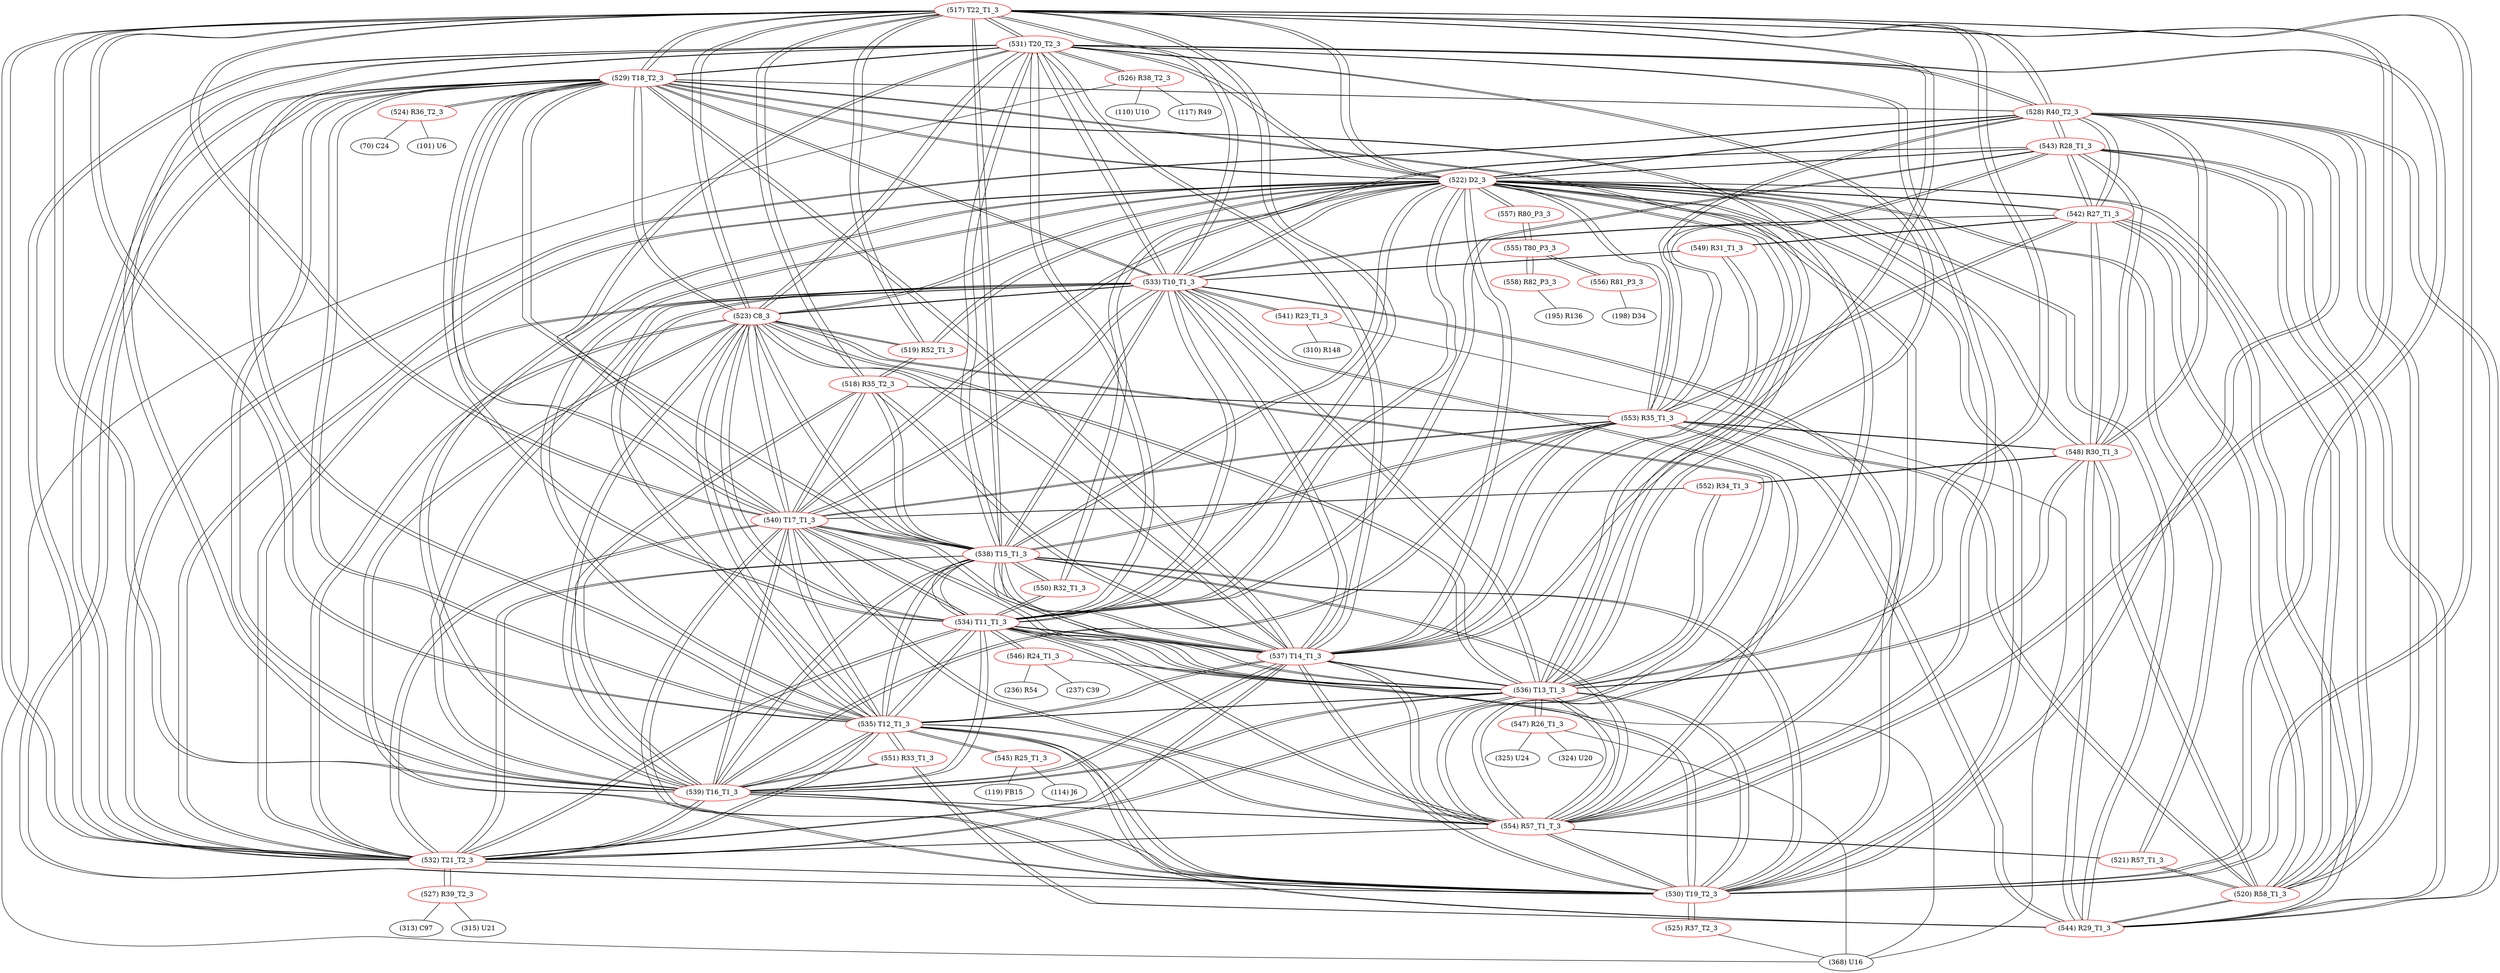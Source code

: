 graph {
	517 [label="(517) T22_T1_3" color=red]
	531 [label="(531) T20_T2_3"]
	529 [label="(529) T18_T2_3"]
	530 [label="(530) T19_T2_3"]
	532 [label="(532) T21_T2_3"]
	554 [label="(554) R57_T1_T_3"]
	522 [label="(522) D2_3"]
	534 [label="(534) T11_T1_3"]
	539 [label="(539) T16_T1_3"]
	540 [label="(540) T17_T1_3"]
	533 [label="(533) T10_T1_3"]
	535 [label="(535) T12_T1_3"]
	536 [label="(536) T13_T1_3"]
	537 [label="(537) T14_T1_3"]
	538 [label="(538) T15_T1_3"]
	523 [label="(523) C8_3"]
	528 [label="(528) R40_T2_3"]
	519 [label="(519) R52_T1_3"]
	518 [label="(518) R35_T2_3"]
	518 [label="(518) R35_T2_3" color=red]
	539 [label="(539) T16_T1_3"]
	538 [label="(538) T15_T1_3"]
	553 [label="(553) R35_T1_3"]
	537 [label="(537) T14_T1_3"]
	540 [label="(540) T17_T1_3"]
	519 [label="(519) R52_T1_3"]
	517 [label="(517) T22_T1_3"]
	519 [label="(519) R52_T1_3" color=red]
	522 [label="(522) D2_3"]
	523 [label="(523) C8_3"]
	518 [label="(518) R35_T2_3"]
	517 [label="(517) T22_T1_3"]
	520 [label="(520) R58_T1_3" color=red]
	521 [label="(521) R57_T1_3"]
	522 [label="(522) D2_3"]
	544 [label="(544) R29_T1_3"]
	553 [label="(553) R35_T1_3"]
	528 [label="(528) R40_T2_3"]
	548 [label="(548) R30_T1_3"]
	542 [label="(542) R27_T1_3"]
	543 [label="(543) R28_T1_3"]
	521 [label="(521) R57_T1_3" color=red]
	520 [label="(520) R58_T1_3"]
	522 [label="(522) D2_3"]
	554 [label="(554) R57_T1_T_3"]
	522 [label="(522) D2_3" color=red]
	531 [label="(531) T20_T2_3"]
	529 [label="(529) T18_T2_3"]
	530 [label="(530) T19_T2_3"]
	532 [label="(532) T21_T2_3"]
	554 [label="(554) R57_T1_T_3"]
	517 [label="(517) T22_T1_3"]
	534 [label="(534) T11_T1_3"]
	539 [label="(539) T16_T1_3"]
	540 [label="(540) T17_T1_3"]
	533 [label="(533) T10_T1_3"]
	535 [label="(535) T12_T1_3"]
	536 [label="(536) T13_T1_3"]
	537 [label="(537) T14_T1_3"]
	538 [label="(538) T15_T1_3"]
	523 [label="(523) C8_3"]
	519 [label="(519) R52_T1_3"]
	520 [label="(520) R58_T1_3"]
	521 [label="(521) R57_T1_3"]
	544 [label="(544) R29_T1_3"]
	553 [label="(553) R35_T1_3"]
	528 [label="(528) R40_T2_3"]
	548 [label="(548) R30_T1_3"]
	542 [label="(542) R27_T1_3"]
	543 [label="(543) R28_T1_3"]
	557 [label="(557) R80_P3_3"]
	523 [label="(523) C8_3" color=red]
	531 [label="(531) T20_T2_3"]
	529 [label="(529) T18_T2_3"]
	530 [label="(530) T19_T2_3"]
	532 [label="(532) T21_T2_3"]
	554 [label="(554) R57_T1_T_3"]
	517 [label="(517) T22_T1_3"]
	522 [label="(522) D2_3"]
	534 [label="(534) T11_T1_3"]
	539 [label="(539) T16_T1_3"]
	540 [label="(540) T17_T1_3"]
	533 [label="(533) T10_T1_3"]
	535 [label="(535) T12_T1_3"]
	536 [label="(536) T13_T1_3"]
	537 [label="(537) T14_T1_3"]
	538 [label="(538) T15_T1_3"]
	519 [label="(519) R52_T1_3"]
	524 [label="(524) R36_T2_3" color=red]
	70 [label="(70) C24"]
	101 [label="(101) U6"]
	529 [label="(529) T18_T2_3"]
	525 [label="(525) R37_T2_3" color=red]
	368 [label="(368) U16"]
	530 [label="(530) T19_T2_3"]
	526 [label="(526) R38_T2_3" color=red]
	117 [label="(117) R49"]
	110 [label="(110) U10"]
	368 [label="(368) U16"]
	531 [label="(531) T20_T2_3"]
	527 [label="(527) R39_T2_3" color=red]
	315 [label="(315) U21"]
	313 [label="(313) C97"]
	532 [label="(532) T21_T2_3"]
	528 [label="(528) R40_T2_3" color=red]
	544 [label="(544) R29_T1_3"]
	553 [label="(553) R35_T1_3"]
	548 [label="(548) R30_T1_3"]
	522 [label="(522) D2_3"]
	520 [label="(520) R58_T1_3"]
	542 [label="(542) R27_T1_3"]
	543 [label="(543) R28_T1_3"]
	517 [label="(517) T22_T1_3"]
	530 [label="(530) T19_T2_3"]
	529 [label="(529) T18_T2_3"]
	532 [label="(532) T21_T2_3"]
	531 [label="(531) T20_T2_3"]
	529 [label="(529) T18_T2_3" color=red]
	531 [label="(531) T20_T2_3"]
	530 [label="(530) T19_T2_3"]
	532 [label="(532) T21_T2_3"]
	554 [label="(554) R57_T1_T_3"]
	517 [label="(517) T22_T1_3"]
	522 [label="(522) D2_3"]
	534 [label="(534) T11_T1_3"]
	539 [label="(539) T16_T1_3"]
	540 [label="(540) T17_T1_3"]
	533 [label="(533) T10_T1_3"]
	535 [label="(535) T12_T1_3"]
	536 [label="(536) T13_T1_3"]
	537 [label="(537) T14_T1_3"]
	538 [label="(538) T15_T1_3"]
	523 [label="(523) C8_3"]
	528 [label="(528) R40_T2_3"]
	524 [label="(524) R36_T2_3"]
	530 [label="(530) T19_T2_3" color=red]
	531 [label="(531) T20_T2_3"]
	529 [label="(529) T18_T2_3"]
	532 [label="(532) T21_T2_3"]
	554 [label="(554) R57_T1_T_3"]
	517 [label="(517) T22_T1_3"]
	522 [label="(522) D2_3"]
	534 [label="(534) T11_T1_3"]
	539 [label="(539) T16_T1_3"]
	540 [label="(540) T17_T1_3"]
	533 [label="(533) T10_T1_3"]
	535 [label="(535) T12_T1_3"]
	536 [label="(536) T13_T1_3"]
	537 [label="(537) T14_T1_3"]
	538 [label="(538) T15_T1_3"]
	523 [label="(523) C8_3"]
	528 [label="(528) R40_T2_3"]
	525 [label="(525) R37_T2_3"]
	531 [label="(531) T20_T2_3" color=red]
	529 [label="(529) T18_T2_3"]
	530 [label="(530) T19_T2_3"]
	532 [label="(532) T21_T2_3"]
	554 [label="(554) R57_T1_T_3"]
	517 [label="(517) T22_T1_3"]
	522 [label="(522) D2_3"]
	534 [label="(534) T11_T1_3"]
	539 [label="(539) T16_T1_3"]
	540 [label="(540) T17_T1_3"]
	533 [label="(533) T10_T1_3"]
	535 [label="(535) T12_T1_3"]
	536 [label="(536) T13_T1_3"]
	537 [label="(537) T14_T1_3"]
	538 [label="(538) T15_T1_3"]
	523 [label="(523) C8_3"]
	528 [label="(528) R40_T2_3"]
	526 [label="(526) R38_T2_3"]
	532 [label="(532) T21_T2_3" color=red]
	531 [label="(531) T20_T2_3"]
	529 [label="(529) T18_T2_3"]
	530 [label="(530) T19_T2_3"]
	554 [label="(554) R57_T1_T_3"]
	517 [label="(517) T22_T1_3"]
	522 [label="(522) D2_3"]
	534 [label="(534) T11_T1_3"]
	539 [label="(539) T16_T1_3"]
	540 [label="(540) T17_T1_3"]
	533 [label="(533) T10_T1_3"]
	535 [label="(535) T12_T1_3"]
	536 [label="(536) T13_T1_3"]
	537 [label="(537) T14_T1_3"]
	538 [label="(538) T15_T1_3"]
	523 [label="(523) C8_3"]
	528 [label="(528) R40_T2_3"]
	527 [label="(527) R39_T2_3"]
	533 [label="(533) T10_T1_3" color=red]
	531 [label="(531) T20_T2_3"]
	529 [label="(529) T18_T2_3"]
	530 [label="(530) T19_T2_3"]
	532 [label="(532) T21_T2_3"]
	554 [label="(554) R57_T1_T_3"]
	517 [label="(517) T22_T1_3"]
	522 [label="(522) D2_3"]
	534 [label="(534) T11_T1_3"]
	539 [label="(539) T16_T1_3"]
	540 [label="(540) T17_T1_3"]
	535 [label="(535) T12_T1_3"]
	536 [label="(536) T13_T1_3"]
	537 [label="(537) T14_T1_3"]
	538 [label="(538) T15_T1_3"]
	523 [label="(523) C8_3"]
	541 [label="(541) R23_T1_3"]
	549 [label="(549) R31_T1_3"]
	542 [label="(542) R27_T1_3"]
	534 [label="(534) T11_T1_3" color=red]
	531 [label="(531) T20_T2_3"]
	529 [label="(529) T18_T2_3"]
	530 [label="(530) T19_T2_3"]
	532 [label="(532) T21_T2_3"]
	554 [label="(554) R57_T1_T_3"]
	517 [label="(517) T22_T1_3"]
	522 [label="(522) D2_3"]
	539 [label="(539) T16_T1_3"]
	540 [label="(540) T17_T1_3"]
	533 [label="(533) T10_T1_3"]
	535 [label="(535) T12_T1_3"]
	536 [label="(536) T13_T1_3"]
	537 [label="(537) T14_T1_3"]
	538 [label="(538) T15_T1_3"]
	523 [label="(523) C8_3"]
	546 [label="(546) R24_T1_3"]
	550 [label="(550) R32_T1_3"]
	543 [label="(543) R28_T1_3"]
	535 [label="(535) T12_T1_3" color=red]
	531 [label="(531) T20_T2_3"]
	529 [label="(529) T18_T2_3"]
	530 [label="(530) T19_T2_3"]
	532 [label="(532) T21_T2_3"]
	554 [label="(554) R57_T1_T_3"]
	517 [label="(517) T22_T1_3"]
	522 [label="(522) D2_3"]
	534 [label="(534) T11_T1_3"]
	539 [label="(539) T16_T1_3"]
	540 [label="(540) T17_T1_3"]
	533 [label="(533) T10_T1_3"]
	536 [label="(536) T13_T1_3"]
	537 [label="(537) T14_T1_3"]
	538 [label="(538) T15_T1_3"]
	523 [label="(523) C8_3"]
	551 [label="(551) R33_T1_3"]
	544 [label="(544) R29_T1_3"]
	545 [label="(545) R25_T1_3"]
	536 [label="(536) T13_T1_3" color=red]
	531 [label="(531) T20_T2_3"]
	529 [label="(529) T18_T2_3"]
	530 [label="(530) T19_T2_3"]
	532 [label="(532) T21_T2_3"]
	554 [label="(554) R57_T1_T_3"]
	517 [label="(517) T22_T1_3"]
	522 [label="(522) D2_3"]
	534 [label="(534) T11_T1_3"]
	539 [label="(539) T16_T1_3"]
	540 [label="(540) T17_T1_3"]
	533 [label="(533) T10_T1_3"]
	535 [label="(535) T12_T1_3"]
	537 [label="(537) T14_T1_3"]
	538 [label="(538) T15_T1_3"]
	523 [label="(523) C8_3"]
	548 [label="(548) R30_T1_3"]
	552 [label="(552) R34_T1_3"]
	547 [label="(547) R26_T1_3"]
	537 [label="(537) T14_T1_3" color=red]
	531 [label="(531) T20_T2_3"]
	529 [label="(529) T18_T2_3"]
	530 [label="(530) T19_T2_3"]
	532 [label="(532) T21_T2_3"]
	554 [label="(554) R57_T1_T_3"]
	517 [label="(517) T22_T1_3"]
	522 [label="(522) D2_3"]
	534 [label="(534) T11_T1_3"]
	539 [label="(539) T16_T1_3"]
	540 [label="(540) T17_T1_3"]
	533 [label="(533) T10_T1_3"]
	535 [label="(535) T12_T1_3"]
	536 [label="(536) T13_T1_3"]
	538 [label="(538) T15_T1_3"]
	523 [label="(523) C8_3"]
	553 [label="(553) R35_T1_3"]
	518 [label="(518) R35_T2_3"]
	549 [label="(549) R31_T1_3"]
	538 [label="(538) T15_T1_3" color=red]
	531 [label="(531) T20_T2_3"]
	529 [label="(529) T18_T2_3"]
	530 [label="(530) T19_T2_3"]
	532 [label="(532) T21_T2_3"]
	554 [label="(554) R57_T1_T_3"]
	517 [label="(517) T22_T1_3"]
	522 [label="(522) D2_3"]
	534 [label="(534) T11_T1_3"]
	539 [label="(539) T16_T1_3"]
	540 [label="(540) T17_T1_3"]
	533 [label="(533) T10_T1_3"]
	535 [label="(535) T12_T1_3"]
	536 [label="(536) T13_T1_3"]
	537 [label="(537) T14_T1_3"]
	523 [label="(523) C8_3"]
	553 [label="(553) R35_T1_3"]
	518 [label="(518) R35_T2_3"]
	550 [label="(550) R32_T1_3"]
	539 [label="(539) T16_T1_3" color=red]
	531 [label="(531) T20_T2_3"]
	529 [label="(529) T18_T2_3"]
	530 [label="(530) T19_T2_3"]
	532 [label="(532) T21_T2_3"]
	554 [label="(554) R57_T1_T_3"]
	517 [label="(517) T22_T1_3"]
	522 [label="(522) D2_3"]
	534 [label="(534) T11_T1_3"]
	540 [label="(540) T17_T1_3"]
	533 [label="(533) T10_T1_3"]
	535 [label="(535) T12_T1_3"]
	536 [label="(536) T13_T1_3"]
	537 [label="(537) T14_T1_3"]
	538 [label="(538) T15_T1_3"]
	523 [label="(523) C8_3"]
	553 [label="(553) R35_T1_3"]
	518 [label="(518) R35_T2_3"]
	551 [label="(551) R33_T1_3"]
	540 [label="(540) T17_T1_3" color=red]
	531 [label="(531) T20_T2_3"]
	529 [label="(529) T18_T2_3"]
	530 [label="(530) T19_T2_3"]
	532 [label="(532) T21_T2_3"]
	554 [label="(554) R57_T1_T_3"]
	517 [label="(517) T22_T1_3"]
	522 [label="(522) D2_3"]
	534 [label="(534) T11_T1_3"]
	539 [label="(539) T16_T1_3"]
	533 [label="(533) T10_T1_3"]
	535 [label="(535) T12_T1_3"]
	536 [label="(536) T13_T1_3"]
	537 [label="(537) T14_T1_3"]
	538 [label="(538) T15_T1_3"]
	523 [label="(523) C8_3"]
	553 [label="(553) R35_T1_3"]
	518 [label="(518) R35_T2_3"]
	552 [label="(552) R34_T1_3"]
	541 [label="(541) R23_T1_3" color=red]
	368 [label="(368) U16"]
	310 [label="(310) R148"]
	533 [label="(533) T10_T1_3"]
	542 [label="(542) R27_T1_3" color=red]
	544 [label="(544) R29_T1_3"]
	553 [label="(553) R35_T1_3"]
	528 [label="(528) R40_T2_3"]
	548 [label="(548) R30_T1_3"]
	522 [label="(522) D2_3"]
	520 [label="(520) R58_T1_3"]
	543 [label="(543) R28_T1_3"]
	533 [label="(533) T10_T1_3"]
	549 [label="(549) R31_T1_3"]
	543 [label="(543) R28_T1_3" color=red]
	544 [label="(544) R29_T1_3"]
	553 [label="(553) R35_T1_3"]
	528 [label="(528) R40_T2_3"]
	548 [label="(548) R30_T1_3"]
	522 [label="(522) D2_3"]
	520 [label="(520) R58_T1_3"]
	542 [label="(542) R27_T1_3"]
	550 [label="(550) R32_T1_3"]
	534 [label="(534) T11_T1_3"]
	544 [label="(544) R29_T1_3" color=red]
	553 [label="(553) R35_T1_3"]
	528 [label="(528) R40_T2_3"]
	548 [label="(548) R30_T1_3"]
	522 [label="(522) D2_3"]
	520 [label="(520) R58_T1_3"]
	542 [label="(542) R27_T1_3"]
	543 [label="(543) R28_T1_3"]
	551 [label="(551) R33_T1_3"]
	535 [label="(535) T12_T1_3"]
	545 [label="(545) R25_T1_3" color=red]
	119 [label="(119) FB15"]
	114 [label="(114) J6"]
	535 [label="(535) T12_T1_3"]
	546 [label="(546) R24_T1_3" color=red]
	368 [label="(368) U16"]
	236 [label="(236) R54"]
	237 [label="(237) C39"]
	534 [label="(534) T11_T1_3"]
	547 [label="(547) R26_T1_3" color=red]
	324 [label="(324) U20"]
	368 [label="(368) U16"]
	325 [label="(325) U24"]
	536 [label="(536) T13_T1_3"]
	548 [label="(548) R30_T1_3" color=red]
	544 [label="(544) R29_T1_3"]
	553 [label="(553) R35_T1_3"]
	528 [label="(528) R40_T2_3"]
	522 [label="(522) D2_3"]
	520 [label="(520) R58_T1_3"]
	542 [label="(542) R27_T1_3"]
	543 [label="(543) R28_T1_3"]
	552 [label="(552) R34_T1_3"]
	536 [label="(536) T13_T1_3"]
	549 [label="(549) R31_T1_3" color=red]
	533 [label="(533) T10_T1_3"]
	542 [label="(542) R27_T1_3"]
	537 [label="(537) T14_T1_3"]
	550 [label="(550) R32_T1_3" color=red]
	538 [label="(538) T15_T1_3"]
	543 [label="(543) R28_T1_3"]
	534 [label="(534) T11_T1_3"]
	551 [label="(551) R33_T1_3" color=red]
	539 [label="(539) T16_T1_3"]
	544 [label="(544) R29_T1_3"]
	535 [label="(535) T12_T1_3"]
	552 [label="(552) R34_T1_3" color=red]
	540 [label="(540) T17_T1_3"]
	548 [label="(548) R30_T1_3"]
	536 [label="(536) T13_T1_3"]
	553 [label="(553) R35_T1_3" color=red]
	544 [label="(544) R29_T1_3"]
	528 [label="(528) R40_T2_3"]
	548 [label="(548) R30_T1_3"]
	522 [label="(522) D2_3"]
	520 [label="(520) R58_T1_3"]
	542 [label="(542) R27_T1_3"]
	543 [label="(543) R28_T1_3"]
	539 [label="(539) T16_T1_3"]
	538 [label="(538) T15_T1_3"]
	537 [label="(537) T14_T1_3"]
	540 [label="(540) T17_T1_3"]
	518 [label="(518) R35_T2_3"]
	554 [label="(554) R57_T1_T_3" color=red]
	531 [label="(531) T20_T2_3"]
	529 [label="(529) T18_T2_3"]
	530 [label="(530) T19_T2_3"]
	532 [label="(532) T21_T2_3"]
	517 [label="(517) T22_T1_3"]
	522 [label="(522) D2_3"]
	534 [label="(534) T11_T1_3"]
	539 [label="(539) T16_T1_3"]
	540 [label="(540) T17_T1_3"]
	533 [label="(533) T10_T1_3"]
	535 [label="(535) T12_T1_3"]
	536 [label="(536) T13_T1_3"]
	537 [label="(537) T14_T1_3"]
	538 [label="(538) T15_T1_3"]
	523 [label="(523) C8_3"]
	521 [label="(521) R57_T1_3"]
	555 [label="(555) T80_P3_3" color=red]
	556 [label="(556) R81_P3_3"]
	558 [label="(558) R82_P3_3"]
	557 [label="(557) R80_P3_3"]
	556 [label="(556) R81_P3_3" color=red]
	198 [label="(198) D34"]
	555 [label="(555) T80_P3_3"]
	557 [label="(557) R80_P3_3" color=red]
	522 [label="(522) D2_3"]
	555 [label="(555) T80_P3_3"]
	558 [label="(558) R82_P3_3" color=red]
	195 [label="(195) R136"]
	555 [label="(555) T80_P3_3"]
	517 -- 531
	517 -- 529
	517 -- 530
	517 -- 532
	517 -- 554
	517 -- 522
	517 -- 534
	517 -- 539
	517 -- 540
	517 -- 533
	517 -- 535
	517 -- 536
	517 -- 537
	517 -- 538
	517 -- 523
	517 -- 528
	517 -- 519
	517 -- 518
	518 -- 539
	518 -- 538
	518 -- 553
	518 -- 537
	518 -- 540
	518 -- 519
	518 -- 517
	519 -- 522
	519 -- 523
	519 -- 518
	519 -- 517
	520 -- 521
	520 -- 522
	520 -- 544
	520 -- 553
	520 -- 528
	520 -- 548
	520 -- 542
	520 -- 543
	521 -- 520
	521 -- 522
	521 -- 554
	522 -- 531
	522 -- 529
	522 -- 530
	522 -- 532
	522 -- 554
	522 -- 517
	522 -- 534
	522 -- 539
	522 -- 540
	522 -- 533
	522 -- 535
	522 -- 536
	522 -- 537
	522 -- 538
	522 -- 523
	522 -- 519
	522 -- 520
	522 -- 521
	522 -- 544
	522 -- 553
	522 -- 528
	522 -- 548
	522 -- 542
	522 -- 543
	522 -- 557
	523 -- 531
	523 -- 529
	523 -- 530
	523 -- 532
	523 -- 554
	523 -- 517
	523 -- 522
	523 -- 534
	523 -- 539
	523 -- 540
	523 -- 533
	523 -- 535
	523 -- 536
	523 -- 537
	523 -- 538
	523 -- 519
	524 -- 70
	524 -- 101
	524 -- 529
	525 -- 368
	525 -- 530
	526 -- 117
	526 -- 110
	526 -- 368
	526 -- 531
	527 -- 315
	527 -- 313
	527 -- 532
	528 -- 544
	528 -- 553
	528 -- 548
	528 -- 522
	528 -- 520
	528 -- 542
	528 -- 543
	528 -- 517
	528 -- 530
	528 -- 529
	528 -- 532
	528 -- 531
	529 -- 531
	529 -- 530
	529 -- 532
	529 -- 554
	529 -- 517
	529 -- 522
	529 -- 534
	529 -- 539
	529 -- 540
	529 -- 533
	529 -- 535
	529 -- 536
	529 -- 537
	529 -- 538
	529 -- 523
	529 -- 528
	529 -- 524
	530 -- 531
	530 -- 529
	530 -- 532
	530 -- 554
	530 -- 517
	530 -- 522
	530 -- 534
	530 -- 539
	530 -- 540
	530 -- 533
	530 -- 535
	530 -- 536
	530 -- 537
	530 -- 538
	530 -- 523
	530 -- 528
	530 -- 525
	531 -- 529
	531 -- 530
	531 -- 532
	531 -- 554
	531 -- 517
	531 -- 522
	531 -- 534
	531 -- 539
	531 -- 540
	531 -- 533
	531 -- 535
	531 -- 536
	531 -- 537
	531 -- 538
	531 -- 523
	531 -- 528
	531 -- 526
	532 -- 531
	532 -- 529
	532 -- 530
	532 -- 554
	532 -- 517
	532 -- 522
	532 -- 534
	532 -- 539
	532 -- 540
	532 -- 533
	532 -- 535
	532 -- 536
	532 -- 537
	532 -- 538
	532 -- 523
	532 -- 528
	532 -- 527
	533 -- 531
	533 -- 529
	533 -- 530
	533 -- 532
	533 -- 554
	533 -- 517
	533 -- 522
	533 -- 534
	533 -- 539
	533 -- 540
	533 -- 535
	533 -- 536
	533 -- 537
	533 -- 538
	533 -- 523
	533 -- 541
	533 -- 549
	533 -- 542
	534 -- 531
	534 -- 529
	534 -- 530
	534 -- 532
	534 -- 554
	534 -- 517
	534 -- 522
	534 -- 539
	534 -- 540
	534 -- 533
	534 -- 535
	534 -- 536
	534 -- 537
	534 -- 538
	534 -- 523
	534 -- 546
	534 -- 550
	534 -- 543
	535 -- 531
	535 -- 529
	535 -- 530
	535 -- 532
	535 -- 554
	535 -- 517
	535 -- 522
	535 -- 534
	535 -- 539
	535 -- 540
	535 -- 533
	535 -- 536
	535 -- 537
	535 -- 538
	535 -- 523
	535 -- 551
	535 -- 544
	535 -- 545
	536 -- 531
	536 -- 529
	536 -- 530
	536 -- 532
	536 -- 554
	536 -- 517
	536 -- 522
	536 -- 534
	536 -- 539
	536 -- 540
	536 -- 533
	536 -- 535
	536 -- 537
	536 -- 538
	536 -- 523
	536 -- 548
	536 -- 552
	536 -- 547
	537 -- 531
	537 -- 529
	537 -- 530
	537 -- 532
	537 -- 554
	537 -- 517
	537 -- 522
	537 -- 534
	537 -- 539
	537 -- 540
	537 -- 533
	537 -- 535
	537 -- 536
	537 -- 538
	537 -- 523
	537 -- 553
	537 -- 518
	537 -- 549
	538 -- 531
	538 -- 529
	538 -- 530
	538 -- 532
	538 -- 554
	538 -- 517
	538 -- 522
	538 -- 534
	538 -- 539
	538 -- 540
	538 -- 533
	538 -- 535
	538 -- 536
	538 -- 537
	538 -- 523
	538 -- 553
	538 -- 518
	538 -- 550
	539 -- 531
	539 -- 529
	539 -- 530
	539 -- 532
	539 -- 554
	539 -- 517
	539 -- 522
	539 -- 534
	539 -- 540
	539 -- 533
	539 -- 535
	539 -- 536
	539 -- 537
	539 -- 538
	539 -- 523
	539 -- 553
	539 -- 518
	539 -- 551
	540 -- 531
	540 -- 529
	540 -- 530
	540 -- 532
	540 -- 554
	540 -- 517
	540 -- 522
	540 -- 534
	540 -- 539
	540 -- 533
	540 -- 535
	540 -- 536
	540 -- 537
	540 -- 538
	540 -- 523
	540 -- 553
	540 -- 518
	540 -- 552
	541 -- 368
	541 -- 310
	541 -- 533
	542 -- 544
	542 -- 553
	542 -- 528
	542 -- 548
	542 -- 522
	542 -- 520
	542 -- 543
	542 -- 533
	542 -- 549
	543 -- 544
	543 -- 553
	543 -- 528
	543 -- 548
	543 -- 522
	543 -- 520
	543 -- 542
	543 -- 550
	543 -- 534
	544 -- 553
	544 -- 528
	544 -- 548
	544 -- 522
	544 -- 520
	544 -- 542
	544 -- 543
	544 -- 551
	544 -- 535
	545 -- 119
	545 -- 114
	545 -- 535
	546 -- 368
	546 -- 236
	546 -- 237
	546 -- 534
	547 -- 324
	547 -- 368
	547 -- 325
	547 -- 536
	548 -- 544
	548 -- 553
	548 -- 528
	548 -- 522
	548 -- 520
	548 -- 542
	548 -- 543
	548 -- 552
	548 -- 536
	549 -- 533
	549 -- 542
	549 -- 537
	550 -- 538
	550 -- 543
	550 -- 534
	551 -- 539
	551 -- 544
	551 -- 535
	552 -- 540
	552 -- 548
	552 -- 536
	553 -- 544
	553 -- 528
	553 -- 548
	553 -- 522
	553 -- 520
	553 -- 542
	553 -- 543
	553 -- 539
	553 -- 538
	553 -- 537
	553 -- 540
	553 -- 518
	554 -- 531
	554 -- 529
	554 -- 530
	554 -- 532
	554 -- 517
	554 -- 522
	554 -- 534
	554 -- 539
	554 -- 540
	554 -- 533
	554 -- 535
	554 -- 536
	554 -- 537
	554 -- 538
	554 -- 523
	554 -- 521
	555 -- 556
	555 -- 558
	555 -- 557
	556 -- 198
	556 -- 555
	557 -- 522
	557 -- 555
	558 -- 195
	558 -- 555
}